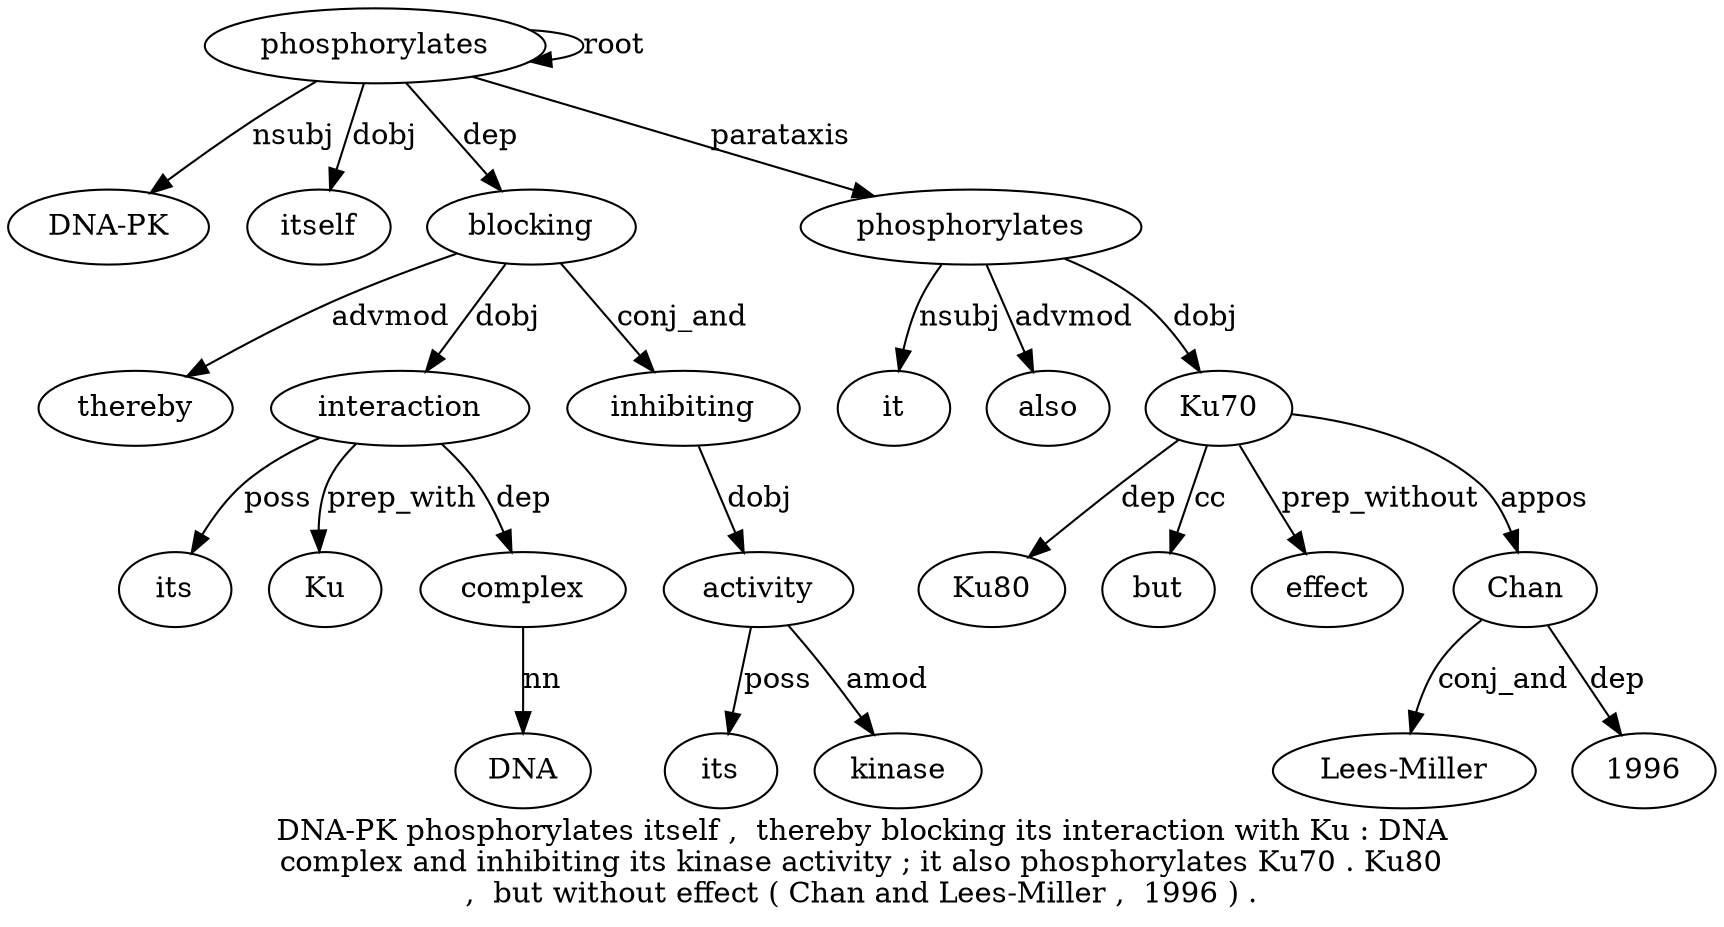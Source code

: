 digraph "DNA-PK phosphorylates itself ,  thereby blocking its interaction with Ku : DNA complex and inhibiting its kinase activity ; it also phosphorylates Ku70 . Ku80 ,  but without effect ( Chan and Lees-Miller ,  1996 ) ." {
label="DNA-PK phosphorylates itself ,  thereby blocking its interaction with Ku : DNA
complex and inhibiting its kinase activity ; it also phosphorylates Ku70 . Ku80
,  but without effect ( Chan and Lees-Miller ,  1996 ) .";
phosphorylates2 [style=filled, fillcolor=white, label=phosphorylates];
"DNA-PK1" [style=filled, fillcolor=white, label="DNA-PK"];
phosphorylates2 -> "DNA-PK1"  [label=nsubj];
phosphorylates2 -> phosphorylates2  [label=root];
itself3 [style=filled, fillcolor=white, label=itself];
phosphorylates2 -> itself3  [label=dobj];
blocking6 [style=filled, fillcolor=white, label=blocking];
thereby5 [style=filled, fillcolor=white, label=thereby];
blocking6 -> thereby5  [label=advmod];
phosphorylates2 -> blocking6  [label=dep];
interaction8 [style=filled, fillcolor=white, label=interaction];
its7 [style=filled, fillcolor=white, label=its];
interaction8 -> its7  [label=poss];
blocking6 -> interaction8  [label=dobj];
Ku10 [style=filled, fillcolor=white, label=Ku];
interaction8 -> Ku10  [label=prep_with];
complex13 [style=filled, fillcolor=white, label=complex];
DNA12 [style=filled, fillcolor=white, label=DNA];
complex13 -> DNA12  [label=nn];
interaction8 -> complex13  [label=dep];
inhibiting15 [style=filled, fillcolor=white, label=inhibiting];
blocking6 -> inhibiting15  [label=conj_and];
activity18 [style=filled, fillcolor=white, label=activity];
its16 [style=filled, fillcolor=white, label=its];
activity18 -> its16  [label=poss];
kinase17 [style=filled, fillcolor=white, label=kinase];
activity18 -> kinase17  [label=amod];
inhibiting15 -> activity18  [label=dobj];
phosphorylates22 [style=filled, fillcolor=white, label=phosphorylates];
it20 [style=filled, fillcolor=white, label=it];
phosphorylates22 -> it20  [label=nsubj];
also21 [style=filled, fillcolor=white, label=also];
phosphorylates22 -> also21  [label=advmod];
phosphorylates2 -> phosphorylates22  [label=parataxis];
Ku7023 [style=filled, fillcolor=white, label=Ku70];
phosphorylates22 -> Ku7023  [label=dobj];
Ku8025 [style=filled, fillcolor=white, label=Ku80];
Ku7023 -> Ku8025  [label=dep];
but27 [style=filled, fillcolor=white, label=but];
Ku7023 -> but27  [label=cc];
effect29 [style=filled, fillcolor=white, label=effect];
Ku7023 -> effect29  [label=prep_without];
Chan31 [style=filled, fillcolor=white, label=Chan];
Ku7023 -> Chan31  [label=appos];
"Lees-Miller33" [style=filled, fillcolor=white, label="Lees-Miller"];
Chan31 -> "Lees-Miller33"  [label=conj_and];
199635 [style=filled, fillcolor=white, label=1996];
Chan31 -> 199635  [label=dep];
}
